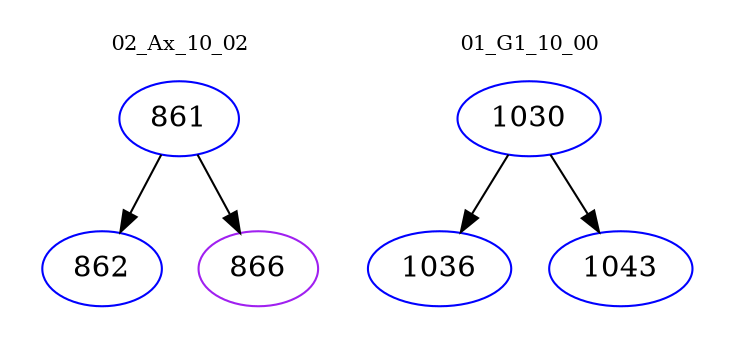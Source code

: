 digraph{
subgraph cluster_0 {
color = white
label = "02_Ax_10_02";
fontsize=10;
T0_861 [label="861", color="blue"]
T0_861 -> T0_862 [color="black"]
T0_862 [label="862", color="blue"]
T0_861 -> T0_866 [color="black"]
T0_866 [label="866", color="purple"]
}
subgraph cluster_1 {
color = white
label = "01_G1_10_00";
fontsize=10;
T1_1030 [label="1030", color="blue"]
T1_1030 -> T1_1036 [color="black"]
T1_1036 [label="1036", color="blue"]
T1_1030 -> T1_1043 [color="black"]
T1_1043 [label="1043", color="blue"]
}
}
